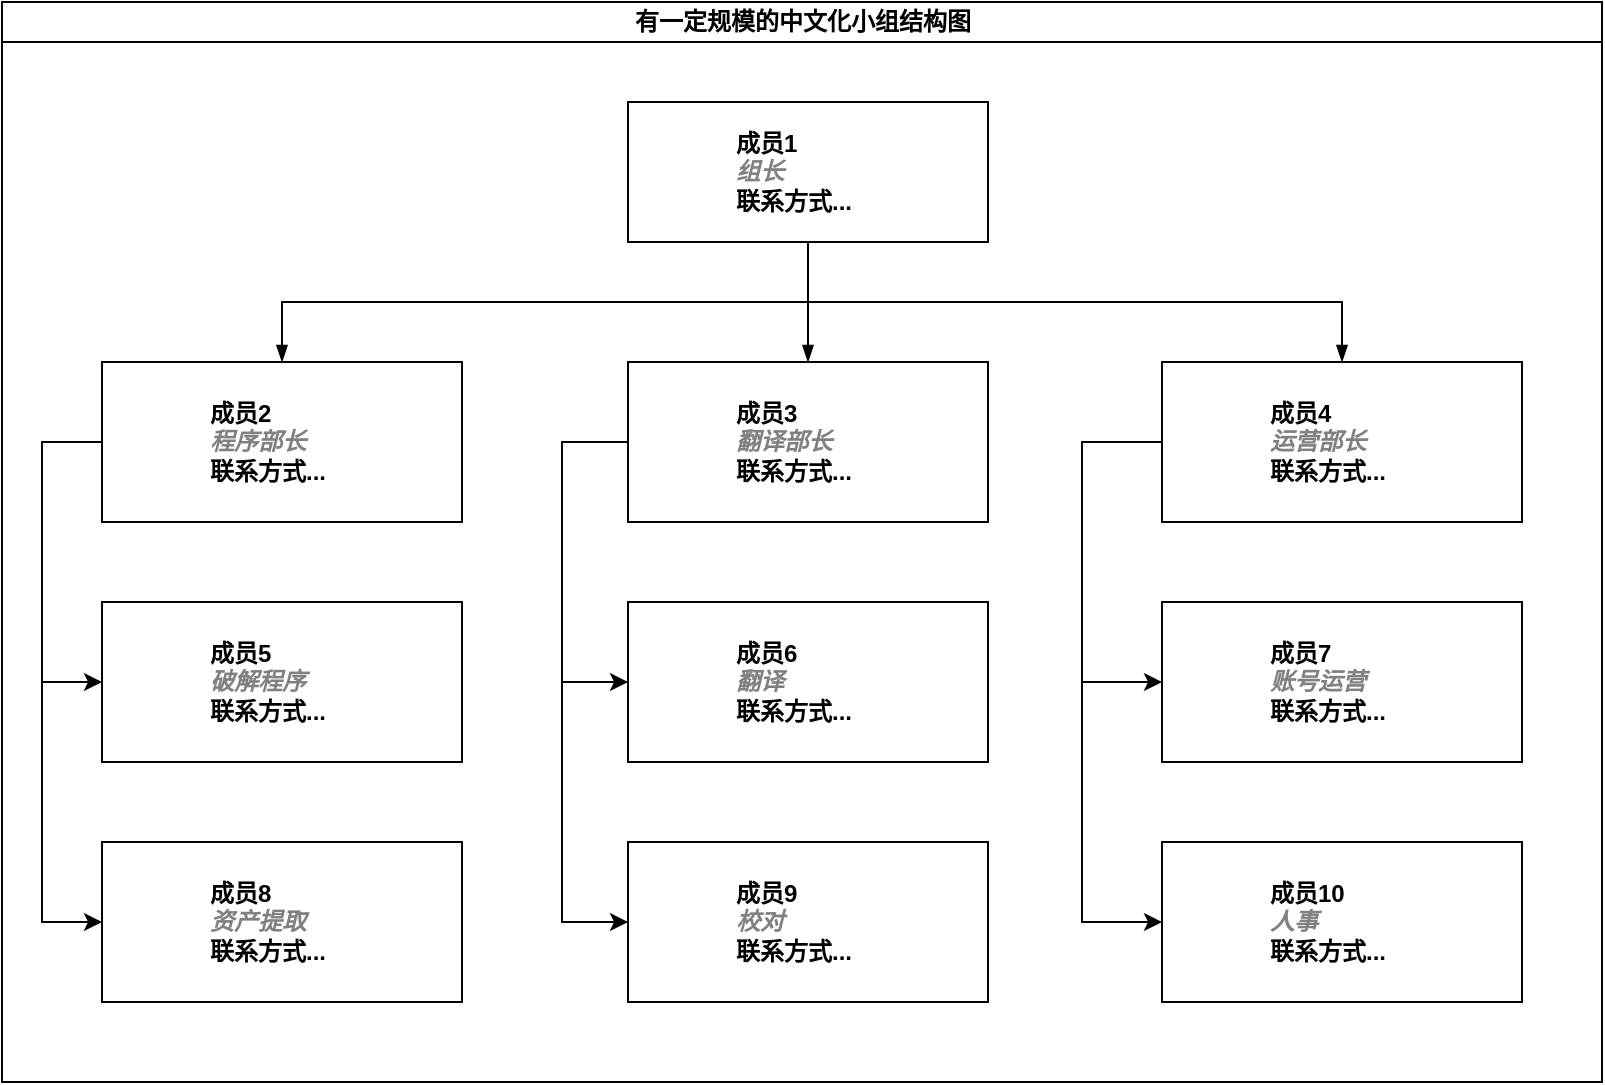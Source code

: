 <mxfile version="24.1.0" type="github">
  <diagram id="prtHgNgQTEPvFCAcTncT" name="Page-1">
    <mxGraphModel dx="1115" dy="862" grid="1" gridSize="10" guides="1" tooltips="1" connect="1" arrows="1" fold="1" page="1" pageScale="1" pageWidth="827" pageHeight="1169" math="0" shadow="0">
      <root>
        <mxCell id="0" />
        <mxCell id="1" parent="0" />
        <mxCell id="dNxyNK7c78bLwvsdeMH5-11" value="有一定规模的中文化小组结构图" style="swimlane;html=1;startSize=20;horizontal=1;containerType=tree;glass=0;" parent="1" vertex="1">
          <mxGeometry x="10" y="30" width="800" height="540" as="geometry" />
        </mxCell>
        <UserObject label="%name%&lt;br&gt;&lt;div&gt;&lt;i style=&quot;color: gray&quot;&gt;%position%&lt;/i&gt;&lt;/div&gt;&lt;div&gt;联系方式...&lt;/div&gt;" name="成员1" position="组长" location="Office 1" email="me@example.com" placeholders="1" link="https://www.draw.io" id="dNxyNK7c78bLwvsdeMH5-12">
          <mxCell style="label;image=https://cdn3.iconfinder.com/data/icons/user-avatars-1/512/users-3-128.png;whiteSpace=wrap;html=1;rounded=0;glass=0;treeMoving=1;treeFolding=1;" parent="dNxyNK7c78bLwvsdeMH5-11" vertex="1">
            <mxGeometry x="313" y="50" width="180" height="70" as="geometry" />
          </mxCell>
        </UserObject>
        <mxCell id="dNxyNK7c78bLwvsdeMH5-13" value="" style="endArrow=blockThin;endFill=1;fontSize=11;edgeStyle=elbowEdgeStyle;elbow=vertical;rounded=0;" parent="dNxyNK7c78bLwvsdeMH5-11" source="dNxyNK7c78bLwvsdeMH5-12" target="dNxyNK7c78bLwvsdeMH5-14" edge="1">
          <mxGeometry relative="1" as="geometry" />
        </mxCell>
        <mxCell id="2i4ggJ8gXi7lKSjF4P0F-7" style="edgeStyle=elbowEdgeStyle;rounded=0;orthogonalLoop=1;jettySize=auto;html=1;entryX=0;entryY=0.5;entryDx=0;entryDy=0;" edge="1" parent="dNxyNK7c78bLwvsdeMH5-11" source="dNxyNK7c78bLwvsdeMH5-14" target="2i4ggJ8gXi7lKSjF4P0F-3">
          <mxGeometry relative="1" as="geometry">
            <Array as="points">
              <mxPoint x="20" y="280" />
            </Array>
          </mxGeometry>
        </mxCell>
        <mxCell id="2i4ggJ8gXi7lKSjF4P0F-8" style="edgeStyle=elbowEdgeStyle;rounded=0;orthogonalLoop=1;jettySize=auto;html=1;entryX=0;entryY=0.5;entryDx=0;entryDy=0;" edge="1" parent="dNxyNK7c78bLwvsdeMH5-11" source="dNxyNK7c78bLwvsdeMH5-14" target="2i4ggJ8gXi7lKSjF4P0F-4">
          <mxGeometry relative="1" as="geometry">
            <Array as="points">
              <mxPoint x="20" y="340" />
            </Array>
          </mxGeometry>
        </mxCell>
        <UserObject label="%name%&lt;br&gt;&lt;div&gt;&lt;i style=&quot;color: gray&quot;&gt;%position%&lt;/i&gt;&lt;br&gt;&lt;/div&gt;&lt;div&gt;联系方式...&lt;/div&gt;" name="成员2" position="程序部长" location="Office 2" email="me@example.com" placeholders="1" link="https://www.draw.io" id="dNxyNK7c78bLwvsdeMH5-14">
          <mxCell style="label;image=https://cdn3.iconfinder.com/data/icons/user-avatars-1/512/users-10-3-128.png;whiteSpace=wrap;html=1;rounded=0;glass=0;treeFolding=1;treeMoving=1;" parent="dNxyNK7c78bLwvsdeMH5-11" vertex="1">
            <mxGeometry x="50" y="180" width="180" height="80" as="geometry" />
          </mxCell>
        </UserObject>
        <mxCell id="dNxyNK7c78bLwvsdeMH5-15" value="" style="endArrow=blockThin;endFill=1;fontSize=11;edgeStyle=elbowEdgeStyle;elbow=vertical;rounded=0;" parent="dNxyNK7c78bLwvsdeMH5-11" source="dNxyNK7c78bLwvsdeMH5-12" target="dNxyNK7c78bLwvsdeMH5-16" edge="1">
          <mxGeometry relative="1" as="geometry" />
        </mxCell>
        <mxCell id="2i4ggJ8gXi7lKSjF4P0F-9" style="edgeStyle=elbowEdgeStyle;rounded=0;orthogonalLoop=1;jettySize=auto;html=1;entryX=0;entryY=0.5;entryDx=0;entryDy=0;" edge="1" parent="dNxyNK7c78bLwvsdeMH5-11" source="dNxyNK7c78bLwvsdeMH5-16" target="2i4ggJ8gXi7lKSjF4P0F-1">
          <mxGeometry relative="1" as="geometry">
            <Array as="points">
              <mxPoint x="280" y="300" />
            </Array>
          </mxGeometry>
        </mxCell>
        <mxCell id="2i4ggJ8gXi7lKSjF4P0F-10" style="edgeStyle=elbowEdgeStyle;rounded=0;orthogonalLoop=1;jettySize=auto;html=1;entryX=0;entryY=0.5;entryDx=0;entryDy=0;" edge="1" parent="dNxyNK7c78bLwvsdeMH5-11" source="dNxyNK7c78bLwvsdeMH5-16" target="2i4ggJ8gXi7lKSjF4P0F-2">
          <mxGeometry relative="1" as="geometry">
            <Array as="points">
              <mxPoint x="280" y="360" />
            </Array>
          </mxGeometry>
        </mxCell>
        <UserObject label="%name%&lt;br&gt;&lt;i style=&quot;color: gray&quot;&gt;%position%&lt;/i&gt;&lt;i style=&quot;color: gray&quot;&gt;&lt;/i&gt;&lt;br&gt;&lt;div&gt;联系方式...&lt;/div&gt;" name="成员3" position="翻译部长" location="Office 4" email="me@example.com" placeholders="1" link="https://www.draw.io" id="dNxyNK7c78bLwvsdeMH5-16">
          <mxCell style="label;image=https://cdn3.iconfinder.com/data/icons/user-avatars-1/512/users-9-2-128.png;whiteSpace=wrap;html=1;rounded=0;glass=0;treeFolding=1;treeMoving=1;" parent="dNxyNK7c78bLwvsdeMH5-11" vertex="1">
            <mxGeometry x="313" y="180" width="180" height="80" as="geometry" />
          </mxCell>
        </UserObject>
        <mxCell id="dNxyNK7c78bLwvsdeMH5-17" value="" style="endArrow=blockThin;endFill=1;fontSize=11;edgeStyle=elbowEdgeStyle;elbow=vertical;rounded=0;" parent="dNxyNK7c78bLwvsdeMH5-11" source="dNxyNK7c78bLwvsdeMH5-12" target="dNxyNK7c78bLwvsdeMH5-18" edge="1">
          <mxGeometry relative="1" as="geometry" />
        </mxCell>
        <mxCell id="2i4ggJ8gXi7lKSjF4P0F-11" style="edgeStyle=elbowEdgeStyle;rounded=0;orthogonalLoop=1;jettySize=auto;html=1;entryX=0;entryY=0.5;entryDx=0;entryDy=0;" edge="1" parent="dNxyNK7c78bLwvsdeMH5-11" source="dNxyNK7c78bLwvsdeMH5-18" target="2i4ggJ8gXi7lKSjF4P0F-5">
          <mxGeometry relative="1" as="geometry">
            <Array as="points">
              <mxPoint x="540" y="290" />
            </Array>
          </mxGeometry>
        </mxCell>
        <mxCell id="2i4ggJ8gXi7lKSjF4P0F-12" style="edgeStyle=elbowEdgeStyle;rounded=0;orthogonalLoop=1;jettySize=auto;html=1;entryX=0;entryY=0.5;entryDx=0;entryDy=0;" edge="1" parent="dNxyNK7c78bLwvsdeMH5-11" source="dNxyNK7c78bLwvsdeMH5-18" target="2i4ggJ8gXi7lKSjF4P0F-6">
          <mxGeometry relative="1" as="geometry">
            <Array as="points">
              <mxPoint x="540" y="360" />
            </Array>
          </mxGeometry>
        </mxCell>
        <UserObject label="%name%&lt;br&gt;&lt;i style=&quot;color: gray&quot;&gt;%position%&lt;/i&gt;&lt;i style=&quot;color: gray&quot;&gt;&lt;/i&gt;&lt;br&gt;&lt;div&gt;联系方式...&lt;/div&gt;" name="成员4" position="运营部长" location="Office 3" email="me@example.com" placeholders="1" link="https://www.draw.io" id="dNxyNK7c78bLwvsdeMH5-18">
          <mxCell style="label;image=https://cdn3.iconfinder.com/data/icons/user-avatars-1/512/users-2-128.png;whiteSpace=wrap;html=1;rounded=0;glass=0;" parent="dNxyNK7c78bLwvsdeMH5-11" vertex="1">
            <mxGeometry x="580" y="180" width="180" height="80" as="geometry" />
          </mxCell>
        </UserObject>
        <UserObject label="%name%&lt;br&gt;&lt;i style=&quot;color: gray&quot;&gt;%position%&lt;/i&gt;&lt;i style=&quot;color: gray&quot;&gt;&lt;/i&gt;&lt;br&gt;&lt;div&gt;联系方式...&lt;/div&gt;" name="成员6" position="翻译" location="Office 2" email="me@example.com" placeholders="1" link="https://www.draw.io" id="2i4ggJ8gXi7lKSjF4P0F-1">
          <mxCell style="label;image=https://cdn3.iconfinder.com/data/icons/user-avatars-1/512/users-10-3-128.png;whiteSpace=wrap;html=1;rounded=0;glass=0;treeFolding=1;treeMoving=1;" vertex="1" parent="dNxyNK7c78bLwvsdeMH5-11">
            <mxGeometry x="313" y="300" width="180" height="80" as="geometry" />
          </mxCell>
        </UserObject>
        <UserObject label="%name%&lt;br&gt;&lt;i style=&quot;color: gray&quot;&gt;%position%&lt;/i&gt;&lt;i style=&quot;color: gray&quot;&gt;&lt;/i&gt;&lt;br&gt;&lt;div&gt;联系方式...&lt;/div&gt;" name="成员9" position="校对" location="Office 4" email="me@example.com" placeholders="1" link="https://www.draw.io" id="2i4ggJ8gXi7lKSjF4P0F-2">
          <mxCell style="label;image=https://cdn3.iconfinder.com/data/icons/user-avatars-1/512/users-9-2-128.png;whiteSpace=wrap;html=1;rounded=0;glass=0;treeFolding=1;treeMoving=1;" vertex="1" parent="dNxyNK7c78bLwvsdeMH5-11">
            <mxGeometry x="313" y="420" width="180" height="80" as="geometry" />
          </mxCell>
        </UserObject>
        <UserObject label="%name%&lt;br&gt;&lt;i style=&quot;color: gray&quot;&gt;%position%&lt;/i&gt;&lt;i style=&quot;color: gray&quot;&gt;&lt;/i&gt;&lt;br&gt;&lt;div&gt;联系方式...&lt;/div&gt;" name="成员5" position="破解程序" location="Office 1" email="me@example.com" placeholders="1" link="https://www.draw.io" id="2i4ggJ8gXi7lKSjF4P0F-3">
          <mxCell style="label;image=https://cdn3.iconfinder.com/data/icons/user-avatars-1/512/users-3-128.png;whiteSpace=wrap;html=1;rounded=0;glass=0;treeMoving=1;treeFolding=1;" vertex="1" parent="dNxyNK7c78bLwvsdeMH5-11">
            <mxGeometry x="50" y="300" width="180" height="80" as="geometry" />
          </mxCell>
        </UserObject>
        <UserObject label="%name%&lt;br&gt;&lt;i style=&quot;color: gray&quot;&gt;%position%&lt;/i&gt;&lt;i style=&quot;color: gray&quot;&gt;&lt;/i&gt;&lt;br&gt;&lt;div&gt;联系方式...&lt;/div&gt;" name="成员8" position="资产提取" location="Office 3" email="me@example.com" placeholders="1" link="https://www.draw.io" id="2i4ggJ8gXi7lKSjF4P0F-4">
          <mxCell style="label;image=https://cdn3.iconfinder.com/data/icons/user-avatars-1/512/users-2-128.png;whiteSpace=wrap;html=1;rounded=0;glass=0;" vertex="1" parent="dNxyNK7c78bLwvsdeMH5-11">
            <mxGeometry x="50" y="420" width="180" height="80" as="geometry" />
          </mxCell>
        </UserObject>
        <UserObject label="%name%&lt;br&gt;&lt;i style=&quot;color: gray&quot;&gt;%position%&lt;/i&gt;&lt;i style=&quot;color: gray&quot;&gt;&lt;/i&gt;&lt;br&gt;&lt;div&gt;联系方式...&lt;/div&gt;" name="成员7" position="账号运营" location="Office 2" email="me@example.com" placeholders="1" link="https://www.draw.io" id="2i4ggJ8gXi7lKSjF4P0F-5">
          <mxCell style="label;image=https://cdn3.iconfinder.com/data/icons/user-avatars-1/512/users-10-3-128.png;whiteSpace=wrap;html=1;rounded=0;glass=0;treeFolding=1;treeMoving=1;" vertex="1" parent="dNxyNK7c78bLwvsdeMH5-11">
            <mxGeometry x="580" y="300" width="180" height="80" as="geometry" />
          </mxCell>
        </UserObject>
        <UserObject label="%name%&lt;br&gt;&lt;i style=&quot;color: gray&quot;&gt;%position%&lt;/i&gt;&lt;i style=&quot;color: gray&quot;&gt;&lt;/i&gt;&lt;br&gt;&lt;div&gt;联系方式...&lt;/div&gt;" name="成员10" position="人事" location="Office 4" email="me@example.com" placeholders="1" link="https://www.draw.io" id="2i4ggJ8gXi7lKSjF4P0F-6">
          <mxCell style="label;image=https://cdn3.iconfinder.com/data/icons/user-avatars-1/512/users-9-2-128.png;whiteSpace=wrap;html=1;rounded=0;glass=0;treeFolding=1;treeMoving=1;" vertex="1" parent="dNxyNK7c78bLwvsdeMH5-11">
            <mxGeometry x="580" y="420" width="180" height="80" as="geometry" />
          </mxCell>
        </UserObject>
      </root>
    </mxGraphModel>
  </diagram>
</mxfile>
